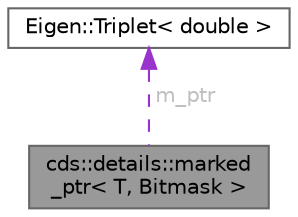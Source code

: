 digraph "cds::details::marked_ptr&lt; T, Bitmask &gt;"
{
 // LATEX_PDF_SIZE
  bgcolor="transparent";
  edge [fontname=Helvetica,fontsize=10,labelfontname=Helvetica,labelfontsize=10];
  node [fontname=Helvetica,fontsize=10,shape=box,height=0.2,width=0.4];
  Node1 [id="Node000001",label="cds::details::marked\l_ptr\< T, Bitmask \>",height=0.2,width=0.4,color="gray40", fillcolor="grey60", style="filled", fontcolor="black",tooltip="Marked pointer"];
  Node2 -> Node1 [id="edge1_Node000001_Node000002",dir="back",color="darkorchid3",style="dashed",tooltip=" ",label=" m_ptr",fontcolor="grey" ];
  Node2 [id="Node000002",label="Eigen::Triplet\< double \>",height=0.2,width=0.4,color="gray40", fillcolor="white", style="filled",URL="$class_eigen_1_1_triplet.html",tooltip=" "];
}
